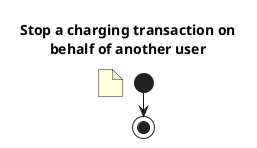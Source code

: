 @startuml

title Stop a charging transaction on\nbehalf of another user

start

floating note left

end note

stop

@enduml